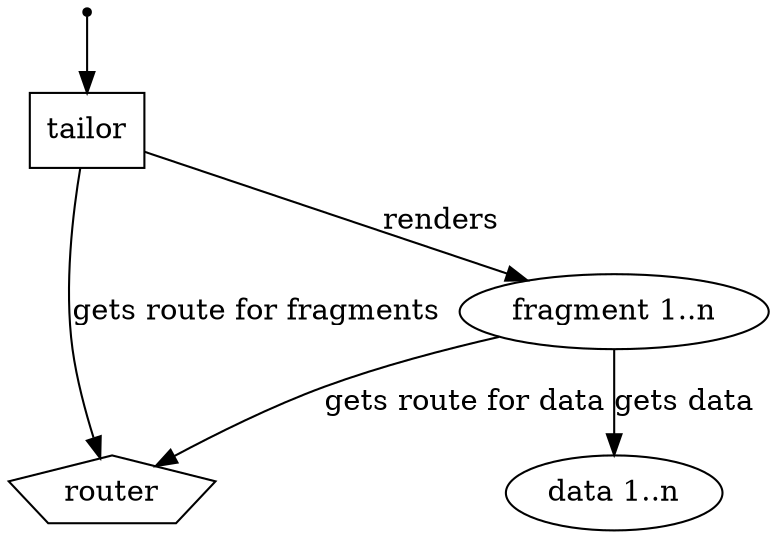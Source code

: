 digraph {    
    request [shape="point"];
    tailor [shape="box"];
    router [shape="pentagon"];
    fragment [label="fragment 1..n"]
    data [label="data 1..n"]

    request -> tailor;
    tailor -> router [label="gets route for fragments"];
    tailor -> fragment [label="renders"];        
    
    subgraph component_1 {
        fragment -> data [label="gets data"];        
        fragment -> router [label="gets route for data"];
    }

}